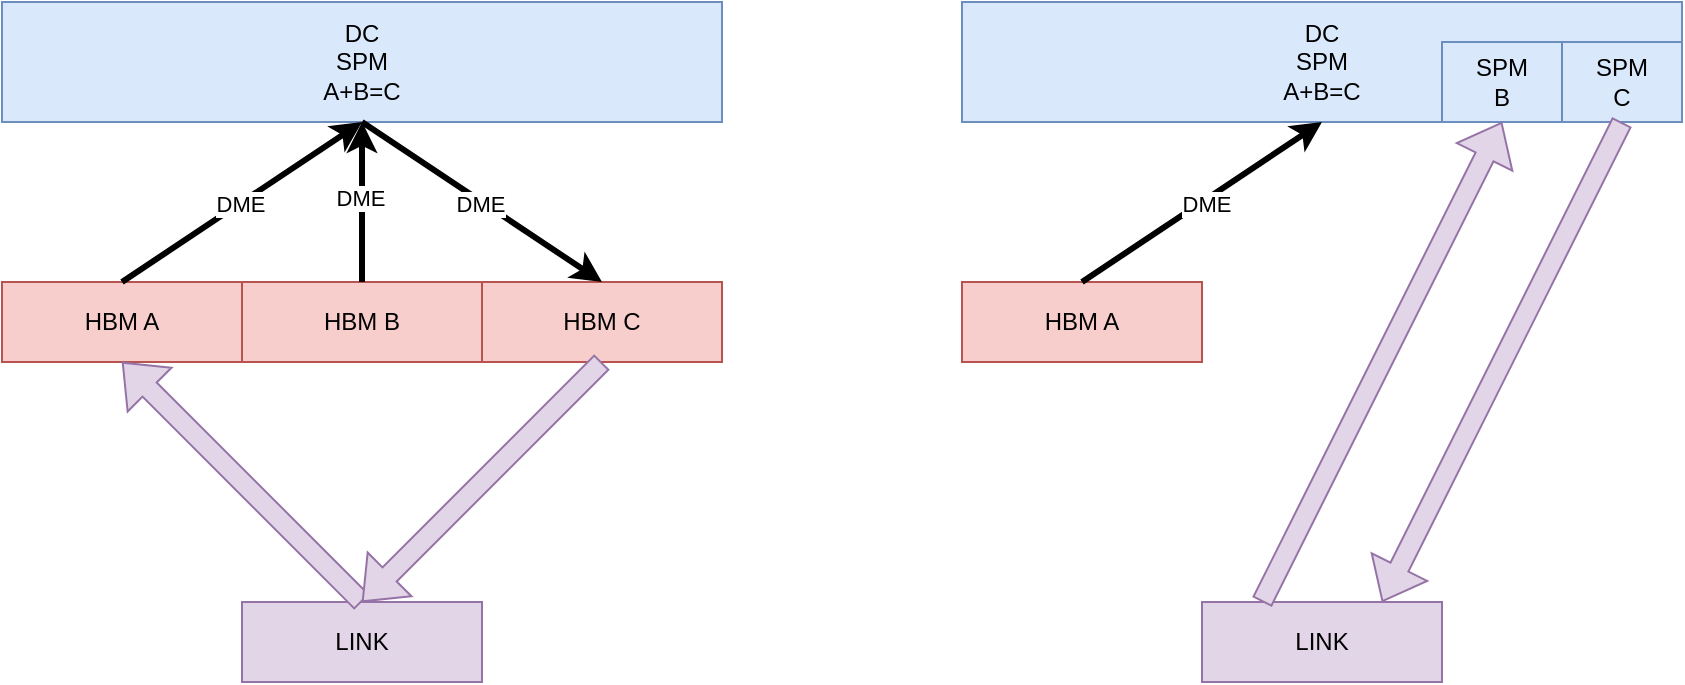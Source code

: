<mxfile version="22.1.18" type="github">
  <diagram name="Page-1" id="ySJEThZpHmlCTh4Yo9gr">
    <mxGraphModel dx="954" dy="606" grid="1" gridSize="10" guides="1" tooltips="1" connect="1" arrows="1" fold="1" page="1" pageScale="1" pageWidth="850" pageHeight="1100" math="0" shadow="0">
      <root>
        <mxCell id="0" />
        <mxCell id="1" parent="0" />
        <mxCell id="X61zifA6L5gUrK-FqXyG-1" value="DC&lt;br&gt;SPM&lt;br&gt;A+B=C" style="rounded=0;whiteSpace=wrap;html=1;fillColor=#dae8fc;strokeColor=#6c8ebf;" vertex="1" parent="1">
          <mxGeometry x="320" y="100" width="360" height="60" as="geometry" />
        </mxCell>
        <mxCell id="X61zifA6L5gUrK-FqXyG-2" value="HBM A" style="rounded=0;whiteSpace=wrap;html=1;fillColor=#f8cecc;strokeColor=#b85450;" vertex="1" parent="1">
          <mxGeometry x="320" y="240" width="120" height="40" as="geometry" />
        </mxCell>
        <mxCell id="X61zifA6L5gUrK-FqXyG-3" value="HBM B" style="rounded=0;whiteSpace=wrap;html=1;fillColor=#f8cecc;strokeColor=#b85450;" vertex="1" parent="1">
          <mxGeometry x="440" y="240" width="120" height="40" as="geometry" />
        </mxCell>
        <mxCell id="X61zifA6L5gUrK-FqXyG-4" value="HBM C" style="rounded=0;whiteSpace=wrap;html=1;fillColor=#f8cecc;strokeColor=#b85450;" vertex="1" parent="1">
          <mxGeometry x="560" y="240" width="120" height="40" as="geometry" />
        </mxCell>
        <mxCell id="X61zifA6L5gUrK-FqXyG-5" value="LINK" style="rounded=0;whiteSpace=wrap;html=1;fillColor=#e1d5e7;strokeColor=#9673a6;" vertex="1" parent="1">
          <mxGeometry x="440" y="400" width="120" height="40" as="geometry" />
        </mxCell>
        <mxCell id="X61zifA6L5gUrK-FqXyG-6" value="" style="shape=flexArrow;endArrow=classic;html=1;rounded=0;entryX=0.5;entryY=1;entryDx=0;entryDy=0;exitX=0.5;exitY=0;exitDx=0;exitDy=0;fillColor=#e1d5e7;strokeColor=#9673a6;" edge="1" parent="1" source="X61zifA6L5gUrK-FqXyG-5" target="X61zifA6L5gUrK-FqXyG-2">
          <mxGeometry width="50" height="50" relative="1" as="geometry">
            <mxPoint x="400" y="340" as="sourcePoint" />
            <mxPoint x="450" y="290" as="targetPoint" />
          </mxGeometry>
        </mxCell>
        <mxCell id="X61zifA6L5gUrK-FqXyG-7" value="" style="shape=flexArrow;endArrow=classic;html=1;rounded=0;exitX=0.5;exitY=1;exitDx=0;exitDy=0;fillColor=#e1d5e7;strokeColor=#9673a6;entryX=0.5;entryY=0;entryDx=0;entryDy=0;" edge="1" parent="1" source="X61zifA6L5gUrK-FqXyG-4" target="X61zifA6L5gUrK-FqXyG-5">
          <mxGeometry width="50" height="50" relative="1" as="geometry">
            <mxPoint x="510" y="410" as="sourcePoint" />
            <mxPoint x="620" y="360" as="targetPoint" />
          </mxGeometry>
        </mxCell>
        <mxCell id="X61zifA6L5gUrK-FqXyG-8" value="" style="endArrow=classic;html=1;rounded=0;entryX=0.5;entryY=1;entryDx=0;entryDy=0;exitX=0.5;exitY=0;exitDx=0;exitDy=0;strokeWidth=3;" edge="1" parent="1" source="X61zifA6L5gUrK-FqXyG-2" target="X61zifA6L5gUrK-FqXyG-1">
          <mxGeometry width="50" height="50" relative="1" as="geometry">
            <mxPoint x="400" y="340" as="sourcePoint" />
            <mxPoint x="450" y="290" as="targetPoint" />
          </mxGeometry>
        </mxCell>
        <mxCell id="X61zifA6L5gUrK-FqXyG-25" value="DME" style="edgeLabel;html=1;align=center;verticalAlign=middle;resizable=0;points=[];" vertex="1" connectable="0" parent="X61zifA6L5gUrK-FqXyG-8">
          <mxGeometry x="-0.019" relative="1" as="geometry">
            <mxPoint as="offset" />
          </mxGeometry>
        </mxCell>
        <mxCell id="X61zifA6L5gUrK-FqXyG-9" value="" style="endArrow=classic;html=1;rounded=0;entryX=0.5;entryY=1;entryDx=0;entryDy=0;strokeWidth=3;" edge="1" parent="1" source="X61zifA6L5gUrK-FqXyG-3" target="X61zifA6L5gUrK-FqXyG-1">
          <mxGeometry width="50" height="50" relative="1" as="geometry">
            <mxPoint x="390" y="250" as="sourcePoint" />
            <mxPoint x="510" y="170" as="targetPoint" />
          </mxGeometry>
        </mxCell>
        <mxCell id="X61zifA6L5gUrK-FqXyG-26" value="DME" style="edgeLabel;html=1;align=center;verticalAlign=middle;resizable=0;points=[];" vertex="1" connectable="0" parent="X61zifA6L5gUrK-FqXyG-9">
          <mxGeometry x="0.05" y="1" relative="1" as="geometry">
            <mxPoint as="offset" />
          </mxGeometry>
        </mxCell>
        <mxCell id="X61zifA6L5gUrK-FqXyG-10" value="" style="endArrow=classic;html=1;rounded=0;entryX=0.5;entryY=0;entryDx=0;entryDy=0;exitX=0.5;exitY=1;exitDx=0;exitDy=0;strokeWidth=3;" edge="1" parent="1" source="X61zifA6L5gUrK-FqXyG-1" target="X61zifA6L5gUrK-FqXyG-4">
          <mxGeometry width="50" height="50" relative="1" as="geometry">
            <mxPoint x="510" y="250" as="sourcePoint" />
            <mxPoint x="510" y="170" as="targetPoint" />
          </mxGeometry>
        </mxCell>
        <mxCell id="X61zifA6L5gUrK-FqXyG-27" value="DME" style="edgeLabel;html=1;align=center;verticalAlign=middle;resizable=0;points=[];" vertex="1" connectable="0" parent="X61zifA6L5gUrK-FqXyG-10">
          <mxGeometry x="-0.011" y="-1" relative="1" as="geometry">
            <mxPoint as="offset" />
          </mxGeometry>
        </mxCell>
        <mxCell id="X61zifA6L5gUrK-FqXyG-11" value="DC&lt;br&gt;SPM&lt;br&gt;A+B=C" style="rounded=0;whiteSpace=wrap;html=1;fillColor=#dae8fc;strokeColor=#6c8ebf;" vertex="1" parent="1">
          <mxGeometry x="800" y="100" width="360" height="60" as="geometry" />
        </mxCell>
        <mxCell id="X61zifA6L5gUrK-FqXyG-12" value="HBM A" style="rounded=0;whiteSpace=wrap;html=1;fillColor=#f8cecc;strokeColor=#b85450;" vertex="1" parent="1">
          <mxGeometry x="800" y="240" width="120" height="40" as="geometry" />
        </mxCell>
        <mxCell id="X61zifA6L5gUrK-FqXyG-13" value="SPM&lt;br&gt;B" style="rounded=0;whiteSpace=wrap;html=1;fillColor=#dae8fc;strokeColor=#6c8ebf;" vertex="1" parent="1">
          <mxGeometry x="1040" y="120" width="60" height="40" as="geometry" />
        </mxCell>
        <mxCell id="X61zifA6L5gUrK-FqXyG-14" value="SPM&lt;br&gt;C" style="rounded=0;whiteSpace=wrap;html=1;fillColor=#dae8fc;strokeColor=#6c8ebf;" vertex="1" parent="1">
          <mxGeometry x="1100" y="120" width="60" height="40" as="geometry" />
        </mxCell>
        <mxCell id="X61zifA6L5gUrK-FqXyG-15" value="LINK" style="rounded=0;whiteSpace=wrap;html=1;fillColor=#e1d5e7;strokeColor=#9673a6;" vertex="1" parent="1">
          <mxGeometry x="920" y="400" width="120" height="40" as="geometry" />
        </mxCell>
        <mxCell id="X61zifA6L5gUrK-FqXyG-17" value="" style="shape=flexArrow;endArrow=classic;html=1;rounded=0;exitX=0.5;exitY=1;exitDx=0;exitDy=0;fillColor=#e1d5e7;strokeColor=#9673a6;entryX=0.75;entryY=0;entryDx=0;entryDy=0;" edge="1" parent="1" source="X61zifA6L5gUrK-FqXyG-14" target="X61zifA6L5gUrK-FqXyG-15">
          <mxGeometry width="50" height="50" relative="1" as="geometry">
            <mxPoint x="990" y="410" as="sourcePoint" />
            <mxPoint x="1100" y="360" as="targetPoint" />
          </mxGeometry>
        </mxCell>
        <mxCell id="X61zifA6L5gUrK-FqXyG-18" value="" style="endArrow=classic;html=1;rounded=0;entryX=0.5;entryY=1;entryDx=0;entryDy=0;exitX=0.5;exitY=0;exitDx=0;exitDy=0;strokeWidth=3;" edge="1" parent="1" source="X61zifA6L5gUrK-FqXyG-12" target="X61zifA6L5gUrK-FqXyG-11">
          <mxGeometry width="50" height="50" relative="1" as="geometry">
            <mxPoint x="880" y="340" as="sourcePoint" />
            <mxPoint x="930" y="290" as="targetPoint" />
          </mxGeometry>
        </mxCell>
        <mxCell id="X61zifA6L5gUrK-FqXyG-24" value="DME" style="edgeLabel;html=1;align=center;verticalAlign=middle;resizable=0;points=[];" vertex="1" connectable="0" parent="X61zifA6L5gUrK-FqXyG-18">
          <mxGeometry x="0.015" y="-2" relative="1" as="geometry">
            <mxPoint as="offset" />
          </mxGeometry>
        </mxCell>
        <mxCell id="X61zifA6L5gUrK-FqXyG-21" value="" style="shape=flexArrow;endArrow=classic;html=1;rounded=0;fillColor=#e1d5e7;strokeColor=#9673a6;entryX=0.5;entryY=1;entryDx=0;entryDy=0;exitX=0.25;exitY=0;exitDx=0;exitDy=0;" edge="1" parent="1" source="X61zifA6L5gUrK-FqXyG-15" target="X61zifA6L5gUrK-FqXyG-13">
          <mxGeometry width="50" height="50" relative="1" as="geometry">
            <mxPoint x="920" y="350" as="sourcePoint" />
            <mxPoint x="990" y="410" as="targetPoint" />
          </mxGeometry>
        </mxCell>
      </root>
    </mxGraphModel>
  </diagram>
</mxfile>
